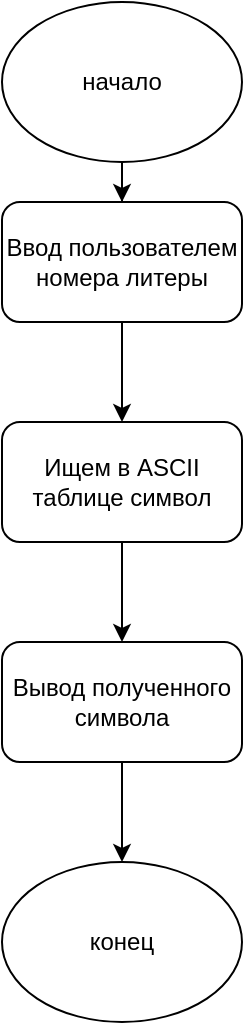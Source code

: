 <mxfile version="13.3.0" type="device"><diagram id="Y4y2XLe6dgWqg_DObxWW" name="Page-1"><mxGraphModel dx="1422" dy="783" grid="1" gridSize="10" guides="1" tooltips="1" connect="1" arrows="1" fold="1" page="1" pageScale="1" pageWidth="827" pageHeight="1169" math="0" shadow="0"><root><mxCell id="0"/><mxCell id="1" parent="0"/><mxCell id="F5ya22Ek2aIdcVXHyyQC-4" value="" style="edgeStyle=orthogonalEdgeStyle;rounded=0;orthogonalLoop=1;jettySize=auto;html=1;" edge="1" parent="1" source="F5ya22Ek2aIdcVXHyyQC-1" target="F5ya22Ek2aIdcVXHyyQC-2"><mxGeometry relative="1" as="geometry"/></mxCell><mxCell id="F5ya22Ek2aIdcVXHyyQC-1" value="начало" style="ellipse;whiteSpace=wrap;html=1;" vertex="1" parent="1"><mxGeometry x="354" y="10" width="120" height="80" as="geometry"/></mxCell><mxCell id="F5ya22Ek2aIdcVXHyyQC-5" value="" style="edgeStyle=orthogonalEdgeStyle;rounded=0;orthogonalLoop=1;jettySize=auto;html=1;" edge="1" parent="1" source="F5ya22Ek2aIdcVXHyyQC-2" target="F5ya22Ek2aIdcVXHyyQC-3"><mxGeometry relative="1" as="geometry"/></mxCell><mxCell id="F5ya22Ek2aIdcVXHyyQC-2" value="Ввод пользователем номера литеры" style="rounded=1;whiteSpace=wrap;html=1;" vertex="1" parent="1"><mxGeometry x="354" y="110" width="120" height="60" as="geometry"/></mxCell><mxCell id="F5ya22Ek2aIdcVXHyyQC-7" value="" style="edgeStyle=orthogonalEdgeStyle;rounded=0;orthogonalLoop=1;jettySize=auto;html=1;" edge="1" parent="1" source="F5ya22Ek2aIdcVXHyyQC-3" target="F5ya22Ek2aIdcVXHyyQC-6"><mxGeometry relative="1" as="geometry"/></mxCell><mxCell id="F5ya22Ek2aIdcVXHyyQC-3" value="Ищем в ASCII таблице символ" style="rounded=1;whiteSpace=wrap;html=1;" vertex="1" parent="1"><mxGeometry x="354" y="220" width="120" height="60" as="geometry"/></mxCell><mxCell id="F5ya22Ek2aIdcVXHyyQC-9" value="" style="edgeStyle=orthogonalEdgeStyle;rounded=0;orthogonalLoop=1;jettySize=auto;html=1;" edge="1" parent="1" source="F5ya22Ek2aIdcVXHyyQC-6" target="F5ya22Ek2aIdcVXHyyQC-8"><mxGeometry relative="1" as="geometry"/></mxCell><mxCell id="F5ya22Ek2aIdcVXHyyQC-6" value="Вывод полученного символа" style="rounded=1;whiteSpace=wrap;html=1;" vertex="1" parent="1"><mxGeometry x="354" y="330" width="120" height="60" as="geometry"/></mxCell><mxCell id="F5ya22Ek2aIdcVXHyyQC-8" value="конец" style="ellipse;whiteSpace=wrap;html=1;" vertex="1" parent="1"><mxGeometry x="354" y="440" width="120" height="80" as="geometry"/></mxCell></root></mxGraphModel></diagram></mxfile>